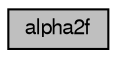 digraph G
{
  bgcolor="transparent";
  edge [fontname="FreeSans",fontsize="10",labelfontname="FreeSans",labelfontsize="10"];
  node [fontname="FreeSans",fontsize="10",shape=record];
  rankdir=LR;
  Node1 [label="alpha2f",height=0.2,width=0.4,color="black", fillcolor="grey75", style="filled" fontcolor="black"];
}
